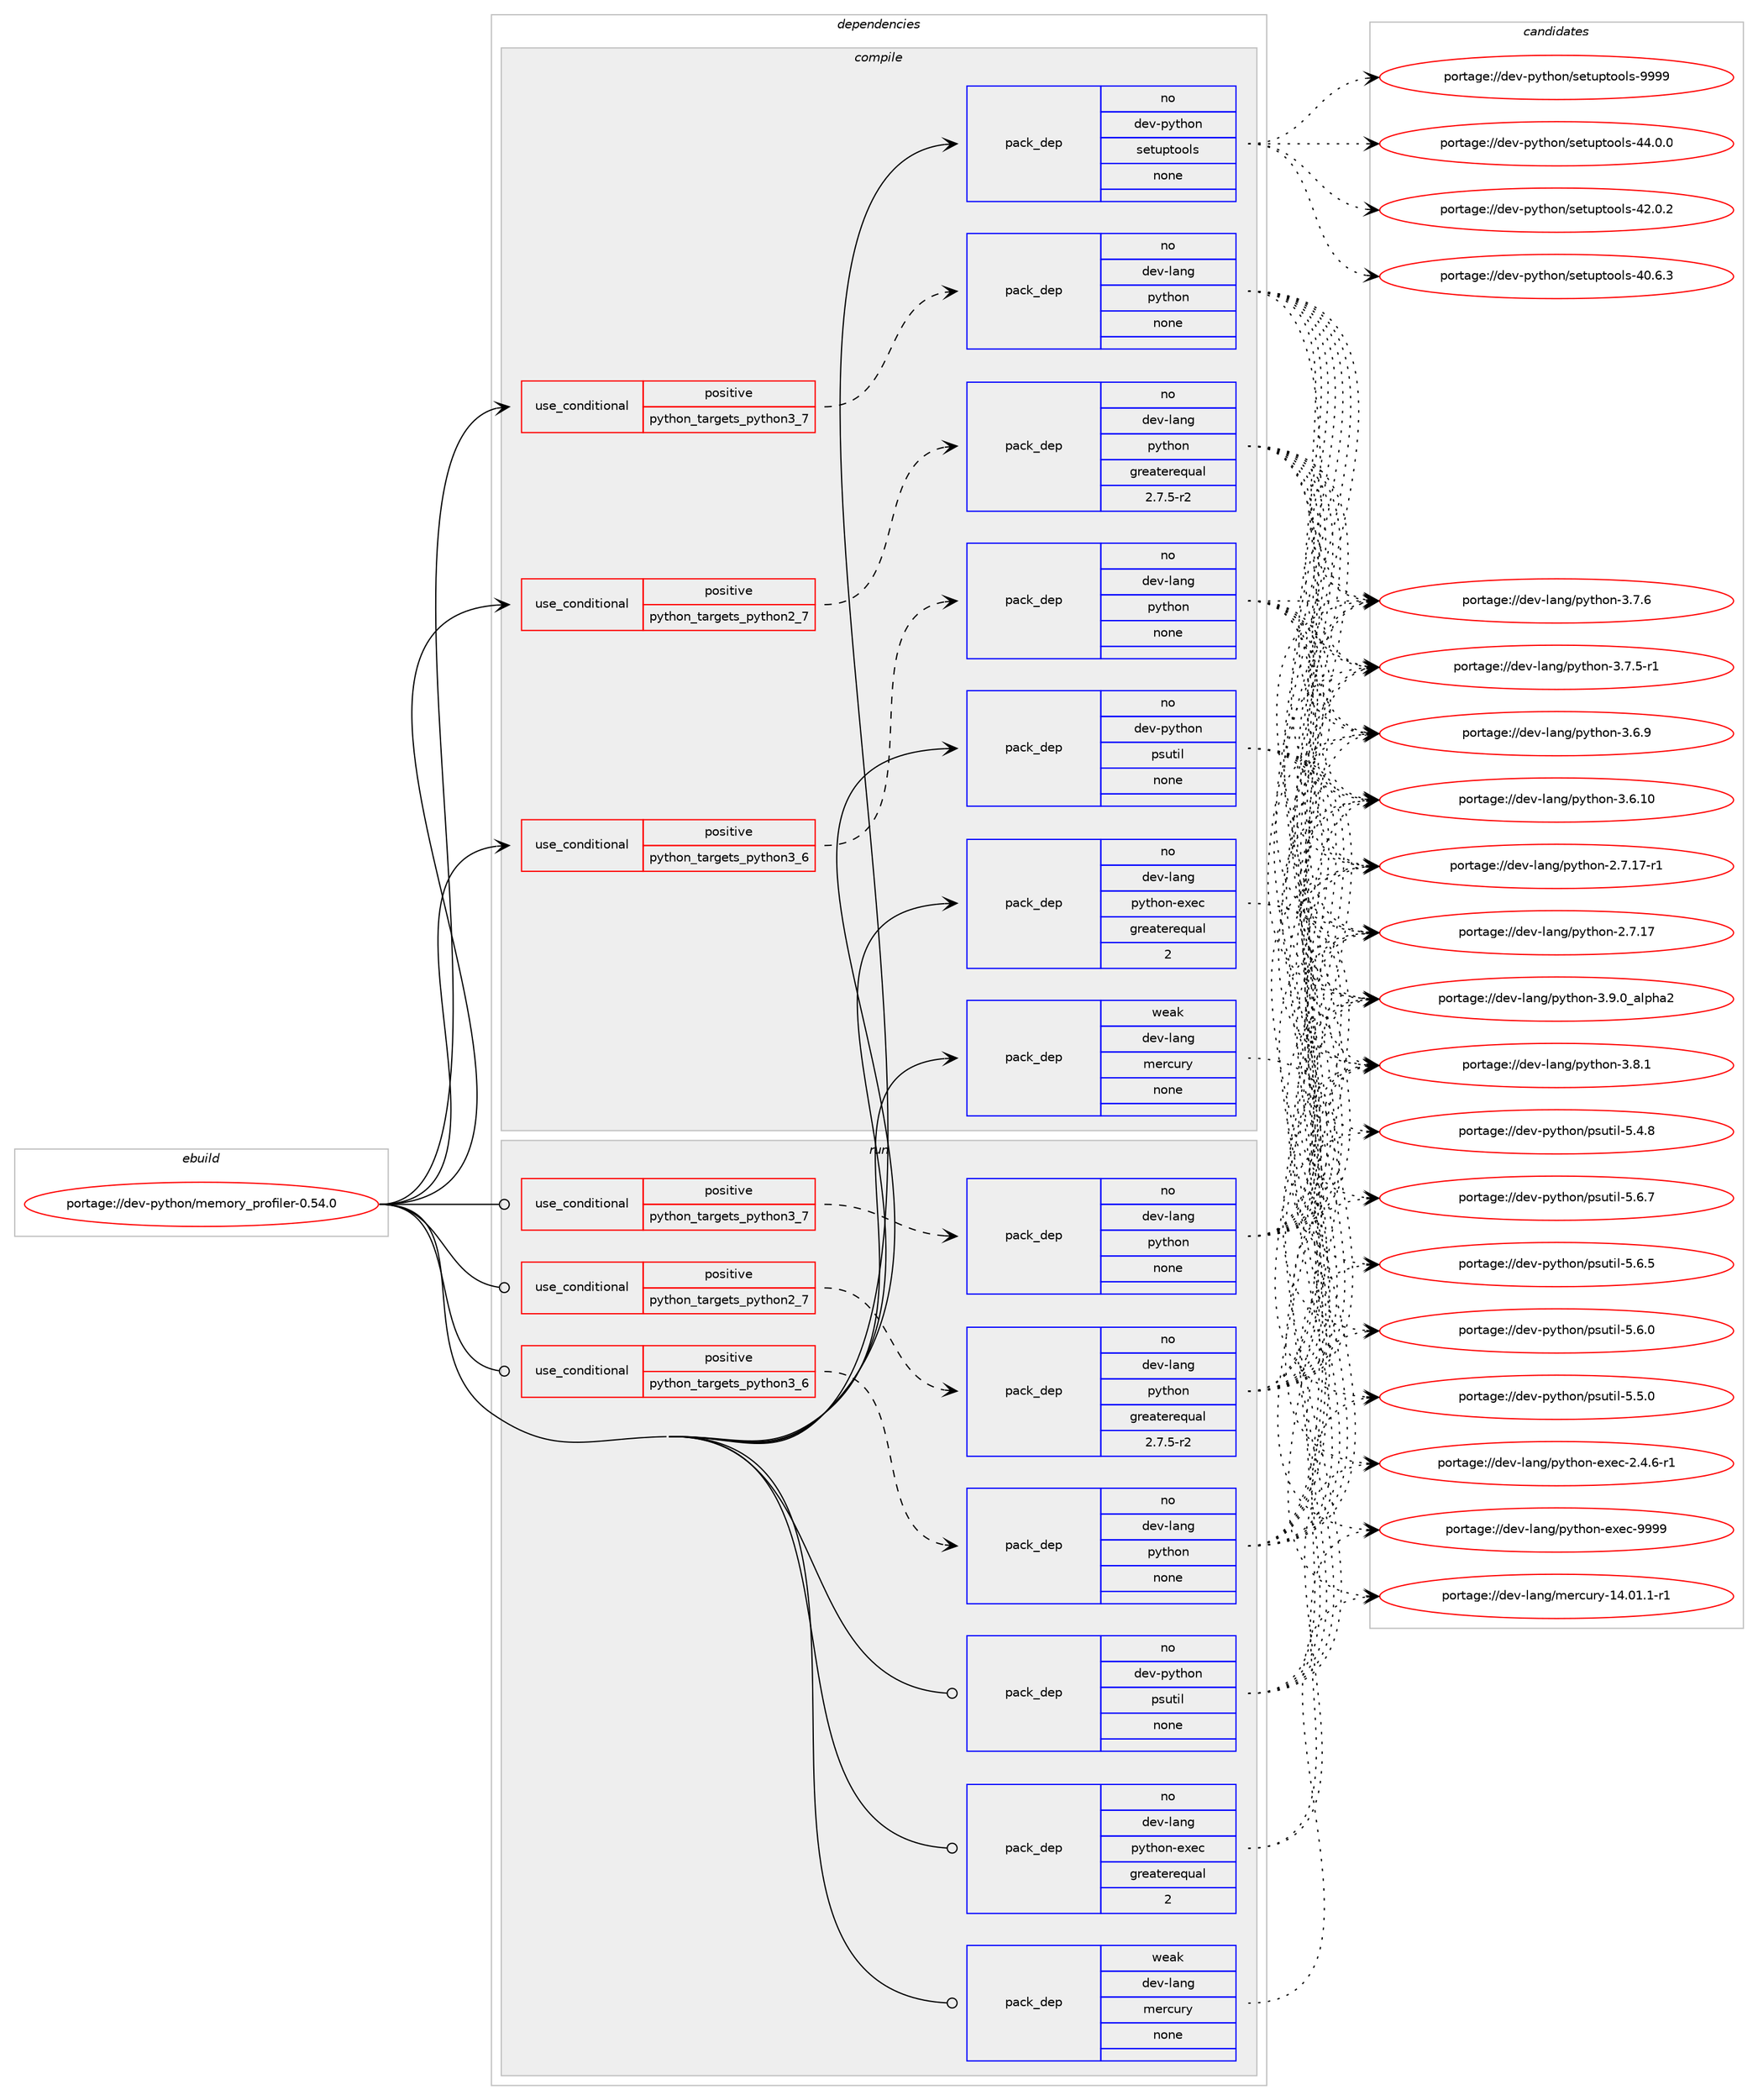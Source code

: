 digraph prolog {

# *************
# Graph options
# *************

newrank=true;
concentrate=true;
compound=true;
graph [rankdir=LR,fontname=Helvetica,fontsize=10,ranksep=1.5];#, ranksep=2.5, nodesep=0.2];
edge  [arrowhead=vee];
node  [fontname=Helvetica,fontsize=10];

# **********
# The ebuild
# **********

subgraph cluster_leftcol {
color=gray;
rank=same;
label=<<i>ebuild</i>>;
id [label="portage://dev-python/memory_profiler-0.54.0", color=red, width=4, href="../dev-python/memory_profiler-0.54.0.svg"];
}

# ****************
# The dependencies
# ****************

subgraph cluster_midcol {
color=gray;
label=<<i>dependencies</i>>;
subgraph cluster_compile {
fillcolor="#eeeeee";
style=filled;
label=<<i>compile</i>>;
subgraph cond113000 {
dependency450715 [label=<<TABLE BORDER="0" CELLBORDER="1" CELLSPACING="0" CELLPADDING="4"><TR><TD ROWSPAN="3" CELLPADDING="10">use_conditional</TD></TR><TR><TD>positive</TD></TR><TR><TD>python_targets_python2_7</TD></TR></TABLE>>, shape=none, color=red];
subgraph pack332735 {
dependency450716 [label=<<TABLE BORDER="0" CELLBORDER="1" CELLSPACING="0" CELLPADDING="4" WIDTH="220"><TR><TD ROWSPAN="6" CELLPADDING="30">pack_dep</TD></TR><TR><TD WIDTH="110">no</TD></TR><TR><TD>dev-lang</TD></TR><TR><TD>python</TD></TR><TR><TD>greaterequal</TD></TR><TR><TD>2.7.5-r2</TD></TR></TABLE>>, shape=none, color=blue];
}
dependency450715:e -> dependency450716:w [weight=20,style="dashed",arrowhead="vee"];
}
id:e -> dependency450715:w [weight=20,style="solid",arrowhead="vee"];
subgraph cond113001 {
dependency450717 [label=<<TABLE BORDER="0" CELLBORDER="1" CELLSPACING="0" CELLPADDING="4"><TR><TD ROWSPAN="3" CELLPADDING="10">use_conditional</TD></TR><TR><TD>positive</TD></TR><TR><TD>python_targets_python3_6</TD></TR></TABLE>>, shape=none, color=red];
subgraph pack332736 {
dependency450718 [label=<<TABLE BORDER="0" CELLBORDER="1" CELLSPACING="0" CELLPADDING="4" WIDTH="220"><TR><TD ROWSPAN="6" CELLPADDING="30">pack_dep</TD></TR><TR><TD WIDTH="110">no</TD></TR><TR><TD>dev-lang</TD></TR><TR><TD>python</TD></TR><TR><TD>none</TD></TR><TR><TD></TD></TR></TABLE>>, shape=none, color=blue];
}
dependency450717:e -> dependency450718:w [weight=20,style="dashed",arrowhead="vee"];
}
id:e -> dependency450717:w [weight=20,style="solid",arrowhead="vee"];
subgraph cond113002 {
dependency450719 [label=<<TABLE BORDER="0" CELLBORDER="1" CELLSPACING="0" CELLPADDING="4"><TR><TD ROWSPAN="3" CELLPADDING="10">use_conditional</TD></TR><TR><TD>positive</TD></TR><TR><TD>python_targets_python3_7</TD></TR></TABLE>>, shape=none, color=red];
subgraph pack332737 {
dependency450720 [label=<<TABLE BORDER="0" CELLBORDER="1" CELLSPACING="0" CELLPADDING="4" WIDTH="220"><TR><TD ROWSPAN="6" CELLPADDING="30">pack_dep</TD></TR><TR><TD WIDTH="110">no</TD></TR><TR><TD>dev-lang</TD></TR><TR><TD>python</TD></TR><TR><TD>none</TD></TR><TR><TD></TD></TR></TABLE>>, shape=none, color=blue];
}
dependency450719:e -> dependency450720:w [weight=20,style="dashed",arrowhead="vee"];
}
id:e -> dependency450719:w [weight=20,style="solid",arrowhead="vee"];
subgraph pack332738 {
dependency450721 [label=<<TABLE BORDER="0" CELLBORDER="1" CELLSPACING="0" CELLPADDING="4" WIDTH="220"><TR><TD ROWSPAN="6" CELLPADDING="30">pack_dep</TD></TR><TR><TD WIDTH="110">no</TD></TR><TR><TD>dev-lang</TD></TR><TR><TD>python-exec</TD></TR><TR><TD>greaterequal</TD></TR><TR><TD>2</TD></TR></TABLE>>, shape=none, color=blue];
}
id:e -> dependency450721:w [weight=20,style="solid",arrowhead="vee"];
subgraph pack332739 {
dependency450722 [label=<<TABLE BORDER="0" CELLBORDER="1" CELLSPACING="0" CELLPADDING="4" WIDTH="220"><TR><TD ROWSPAN="6" CELLPADDING="30">pack_dep</TD></TR><TR><TD WIDTH="110">no</TD></TR><TR><TD>dev-python</TD></TR><TR><TD>psutil</TD></TR><TR><TD>none</TD></TR><TR><TD></TD></TR></TABLE>>, shape=none, color=blue];
}
id:e -> dependency450722:w [weight=20,style="solid",arrowhead="vee"];
subgraph pack332740 {
dependency450723 [label=<<TABLE BORDER="0" CELLBORDER="1" CELLSPACING="0" CELLPADDING="4" WIDTH="220"><TR><TD ROWSPAN="6" CELLPADDING="30">pack_dep</TD></TR><TR><TD WIDTH="110">no</TD></TR><TR><TD>dev-python</TD></TR><TR><TD>setuptools</TD></TR><TR><TD>none</TD></TR><TR><TD></TD></TR></TABLE>>, shape=none, color=blue];
}
id:e -> dependency450723:w [weight=20,style="solid",arrowhead="vee"];
subgraph pack332741 {
dependency450724 [label=<<TABLE BORDER="0" CELLBORDER="1" CELLSPACING="0" CELLPADDING="4" WIDTH="220"><TR><TD ROWSPAN="6" CELLPADDING="30">pack_dep</TD></TR><TR><TD WIDTH="110">weak</TD></TR><TR><TD>dev-lang</TD></TR><TR><TD>mercury</TD></TR><TR><TD>none</TD></TR><TR><TD></TD></TR></TABLE>>, shape=none, color=blue];
}
id:e -> dependency450724:w [weight=20,style="solid",arrowhead="vee"];
}
subgraph cluster_compileandrun {
fillcolor="#eeeeee";
style=filled;
label=<<i>compile and run</i>>;
}
subgraph cluster_run {
fillcolor="#eeeeee";
style=filled;
label=<<i>run</i>>;
subgraph cond113003 {
dependency450725 [label=<<TABLE BORDER="0" CELLBORDER="1" CELLSPACING="0" CELLPADDING="4"><TR><TD ROWSPAN="3" CELLPADDING="10">use_conditional</TD></TR><TR><TD>positive</TD></TR><TR><TD>python_targets_python2_7</TD></TR></TABLE>>, shape=none, color=red];
subgraph pack332742 {
dependency450726 [label=<<TABLE BORDER="0" CELLBORDER="1" CELLSPACING="0" CELLPADDING="4" WIDTH="220"><TR><TD ROWSPAN="6" CELLPADDING="30">pack_dep</TD></TR><TR><TD WIDTH="110">no</TD></TR><TR><TD>dev-lang</TD></TR><TR><TD>python</TD></TR><TR><TD>greaterequal</TD></TR><TR><TD>2.7.5-r2</TD></TR></TABLE>>, shape=none, color=blue];
}
dependency450725:e -> dependency450726:w [weight=20,style="dashed",arrowhead="vee"];
}
id:e -> dependency450725:w [weight=20,style="solid",arrowhead="odot"];
subgraph cond113004 {
dependency450727 [label=<<TABLE BORDER="0" CELLBORDER="1" CELLSPACING="0" CELLPADDING="4"><TR><TD ROWSPAN="3" CELLPADDING="10">use_conditional</TD></TR><TR><TD>positive</TD></TR><TR><TD>python_targets_python3_6</TD></TR></TABLE>>, shape=none, color=red];
subgraph pack332743 {
dependency450728 [label=<<TABLE BORDER="0" CELLBORDER="1" CELLSPACING="0" CELLPADDING="4" WIDTH="220"><TR><TD ROWSPAN="6" CELLPADDING="30">pack_dep</TD></TR><TR><TD WIDTH="110">no</TD></TR><TR><TD>dev-lang</TD></TR><TR><TD>python</TD></TR><TR><TD>none</TD></TR><TR><TD></TD></TR></TABLE>>, shape=none, color=blue];
}
dependency450727:e -> dependency450728:w [weight=20,style="dashed",arrowhead="vee"];
}
id:e -> dependency450727:w [weight=20,style="solid",arrowhead="odot"];
subgraph cond113005 {
dependency450729 [label=<<TABLE BORDER="0" CELLBORDER="1" CELLSPACING="0" CELLPADDING="4"><TR><TD ROWSPAN="3" CELLPADDING="10">use_conditional</TD></TR><TR><TD>positive</TD></TR><TR><TD>python_targets_python3_7</TD></TR></TABLE>>, shape=none, color=red];
subgraph pack332744 {
dependency450730 [label=<<TABLE BORDER="0" CELLBORDER="1" CELLSPACING="0" CELLPADDING="4" WIDTH="220"><TR><TD ROWSPAN="6" CELLPADDING="30">pack_dep</TD></TR><TR><TD WIDTH="110">no</TD></TR><TR><TD>dev-lang</TD></TR><TR><TD>python</TD></TR><TR><TD>none</TD></TR><TR><TD></TD></TR></TABLE>>, shape=none, color=blue];
}
dependency450729:e -> dependency450730:w [weight=20,style="dashed",arrowhead="vee"];
}
id:e -> dependency450729:w [weight=20,style="solid",arrowhead="odot"];
subgraph pack332745 {
dependency450731 [label=<<TABLE BORDER="0" CELLBORDER="1" CELLSPACING="0" CELLPADDING="4" WIDTH="220"><TR><TD ROWSPAN="6" CELLPADDING="30">pack_dep</TD></TR><TR><TD WIDTH="110">no</TD></TR><TR><TD>dev-lang</TD></TR><TR><TD>python-exec</TD></TR><TR><TD>greaterequal</TD></TR><TR><TD>2</TD></TR></TABLE>>, shape=none, color=blue];
}
id:e -> dependency450731:w [weight=20,style="solid",arrowhead="odot"];
subgraph pack332746 {
dependency450732 [label=<<TABLE BORDER="0" CELLBORDER="1" CELLSPACING="0" CELLPADDING="4" WIDTH="220"><TR><TD ROWSPAN="6" CELLPADDING="30">pack_dep</TD></TR><TR><TD WIDTH="110">no</TD></TR><TR><TD>dev-python</TD></TR><TR><TD>psutil</TD></TR><TR><TD>none</TD></TR><TR><TD></TD></TR></TABLE>>, shape=none, color=blue];
}
id:e -> dependency450732:w [weight=20,style="solid",arrowhead="odot"];
subgraph pack332747 {
dependency450733 [label=<<TABLE BORDER="0" CELLBORDER="1" CELLSPACING="0" CELLPADDING="4" WIDTH="220"><TR><TD ROWSPAN="6" CELLPADDING="30">pack_dep</TD></TR><TR><TD WIDTH="110">weak</TD></TR><TR><TD>dev-lang</TD></TR><TR><TD>mercury</TD></TR><TR><TD>none</TD></TR><TR><TD></TD></TR></TABLE>>, shape=none, color=blue];
}
id:e -> dependency450733:w [weight=20,style="solid",arrowhead="odot"];
}
}

# **************
# The candidates
# **************

subgraph cluster_choices {
rank=same;
color=gray;
label=<<i>candidates</i>>;

subgraph choice332735 {
color=black;
nodesep=1;
choice10010111845108971101034711212111610411111045514657464895971081121049750 [label="portage://dev-lang/python-3.9.0_alpha2", color=red, width=4,href="../dev-lang/python-3.9.0_alpha2.svg"];
choice100101118451089711010347112121116104111110455146564649 [label="portage://dev-lang/python-3.8.1", color=red, width=4,href="../dev-lang/python-3.8.1.svg"];
choice100101118451089711010347112121116104111110455146554654 [label="portage://dev-lang/python-3.7.6", color=red, width=4,href="../dev-lang/python-3.7.6.svg"];
choice1001011184510897110103471121211161041111104551465546534511449 [label="portage://dev-lang/python-3.7.5-r1", color=red, width=4,href="../dev-lang/python-3.7.5-r1.svg"];
choice100101118451089711010347112121116104111110455146544657 [label="portage://dev-lang/python-3.6.9", color=red, width=4,href="../dev-lang/python-3.6.9.svg"];
choice10010111845108971101034711212111610411111045514654464948 [label="portage://dev-lang/python-3.6.10", color=red, width=4,href="../dev-lang/python-3.6.10.svg"];
choice100101118451089711010347112121116104111110455046554649554511449 [label="portage://dev-lang/python-2.7.17-r1", color=red, width=4,href="../dev-lang/python-2.7.17-r1.svg"];
choice10010111845108971101034711212111610411111045504655464955 [label="portage://dev-lang/python-2.7.17", color=red, width=4,href="../dev-lang/python-2.7.17.svg"];
dependency450716:e -> choice10010111845108971101034711212111610411111045514657464895971081121049750:w [style=dotted,weight="100"];
dependency450716:e -> choice100101118451089711010347112121116104111110455146564649:w [style=dotted,weight="100"];
dependency450716:e -> choice100101118451089711010347112121116104111110455146554654:w [style=dotted,weight="100"];
dependency450716:e -> choice1001011184510897110103471121211161041111104551465546534511449:w [style=dotted,weight="100"];
dependency450716:e -> choice100101118451089711010347112121116104111110455146544657:w [style=dotted,weight="100"];
dependency450716:e -> choice10010111845108971101034711212111610411111045514654464948:w [style=dotted,weight="100"];
dependency450716:e -> choice100101118451089711010347112121116104111110455046554649554511449:w [style=dotted,weight="100"];
dependency450716:e -> choice10010111845108971101034711212111610411111045504655464955:w [style=dotted,weight="100"];
}
subgraph choice332736 {
color=black;
nodesep=1;
choice10010111845108971101034711212111610411111045514657464895971081121049750 [label="portage://dev-lang/python-3.9.0_alpha2", color=red, width=4,href="../dev-lang/python-3.9.0_alpha2.svg"];
choice100101118451089711010347112121116104111110455146564649 [label="portage://dev-lang/python-3.8.1", color=red, width=4,href="../dev-lang/python-3.8.1.svg"];
choice100101118451089711010347112121116104111110455146554654 [label="portage://dev-lang/python-3.7.6", color=red, width=4,href="../dev-lang/python-3.7.6.svg"];
choice1001011184510897110103471121211161041111104551465546534511449 [label="portage://dev-lang/python-3.7.5-r1", color=red, width=4,href="../dev-lang/python-3.7.5-r1.svg"];
choice100101118451089711010347112121116104111110455146544657 [label="portage://dev-lang/python-3.6.9", color=red, width=4,href="../dev-lang/python-3.6.9.svg"];
choice10010111845108971101034711212111610411111045514654464948 [label="portage://dev-lang/python-3.6.10", color=red, width=4,href="../dev-lang/python-3.6.10.svg"];
choice100101118451089711010347112121116104111110455046554649554511449 [label="portage://dev-lang/python-2.7.17-r1", color=red, width=4,href="../dev-lang/python-2.7.17-r1.svg"];
choice10010111845108971101034711212111610411111045504655464955 [label="portage://dev-lang/python-2.7.17", color=red, width=4,href="../dev-lang/python-2.7.17.svg"];
dependency450718:e -> choice10010111845108971101034711212111610411111045514657464895971081121049750:w [style=dotted,weight="100"];
dependency450718:e -> choice100101118451089711010347112121116104111110455146564649:w [style=dotted,weight="100"];
dependency450718:e -> choice100101118451089711010347112121116104111110455146554654:w [style=dotted,weight="100"];
dependency450718:e -> choice1001011184510897110103471121211161041111104551465546534511449:w [style=dotted,weight="100"];
dependency450718:e -> choice100101118451089711010347112121116104111110455146544657:w [style=dotted,weight="100"];
dependency450718:e -> choice10010111845108971101034711212111610411111045514654464948:w [style=dotted,weight="100"];
dependency450718:e -> choice100101118451089711010347112121116104111110455046554649554511449:w [style=dotted,weight="100"];
dependency450718:e -> choice10010111845108971101034711212111610411111045504655464955:w [style=dotted,weight="100"];
}
subgraph choice332737 {
color=black;
nodesep=1;
choice10010111845108971101034711212111610411111045514657464895971081121049750 [label="portage://dev-lang/python-3.9.0_alpha2", color=red, width=4,href="../dev-lang/python-3.9.0_alpha2.svg"];
choice100101118451089711010347112121116104111110455146564649 [label="portage://dev-lang/python-3.8.1", color=red, width=4,href="../dev-lang/python-3.8.1.svg"];
choice100101118451089711010347112121116104111110455146554654 [label="portage://dev-lang/python-3.7.6", color=red, width=4,href="../dev-lang/python-3.7.6.svg"];
choice1001011184510897110103471121211161041111104551465546534511449 [label="portage://dev-lang/python-3.7.5-r1", color=red, width=4,href="../dev-lang/python-3.7.5-r1.svg"];
choice100101118451089711010347112121116104111110455146544657 [label="portage://dev-lang/python-3.6.9", color=red, width=4,href="../dev-lang/python-3.6.9.svg"];
choice10010111845108971101034711212111610411111045514654464948 [label="portage://dev-lang/python-3.6.10", color=red, width=4,href="../dev-lang/python-3.6.10.svg"];
choice100101118451089711010347112121116104111110455046554649554511449 [label="portage://dev-lang/python-2.7.17-r1", color=red, width=4,href="../dev-lang/python-2.7.17-r1.svg"];
choice10010111845108971101034711212111610411111045504655464955 [label="portage://dev-lang/python-2.7.17", color=red, width=4,href="../dev-lang/python-2.7.17.svg"];
dependency450720:e -> choice10010111845108971101034711212111610411111045514657464895971081121049750:w [style=dotted,weight="100"];
dependency450720:e -> choice100101118451089711010347112121116104111110455146564649:w [style=dotted,weight="100"];
dependency450720:e -> choice100101118451089711010347112121116104111110455146554654:w [style=dotted,weight="100"];
dependency450720:e -> choice1001011184510897110103471121211161041111104551465546534511449:w [style=dotted,weight="100"];
dependency450720:e -> choice100101118451089711010347112121116104111110455146544657:w [style=dotted,weight="100"];
dependency450720:e -> choice10010111845108971101034711212111610411111045514654464948:w [style=dotted,weight="100"];
dependency450720:e -> choice100101118451089711010347112121116104111110455046554649554511449:w [style=dotted,weight="100"];
dependency450720:e -> choice10010111845108971101034711212111610411111045504655464955:w [style=dotted,weight="100"];
}
subgraph choice332738 {
color=black;
nodesep=1;
choice10010111845108971101034711212111610411111045101120101994557575757 [label="portage://dev-lang/python-exec-9999", color=red, width=4,href="../dev-lang/python-exec-9999.svg"];
choice10010111845108971101034711212111610411111045101120101994550465246544511449 [label="portage://dev-lang/python-exec-2.4.6-r1", color=red, width=4,href="../dev-lang/python-exec-2.4.6-r1.svg"];
dependency450721:e -> choice10010111845108971101034711212111610411111045101120101994557575757:w [style=dotted,weight="100"];
dependency450721:e -> choice10010111845108971101034711212111610411111045101120101994550465246544511449:w [style=dotted,weight="100"];
}
subgraph choice332739 {
color=black;
nodesep=1;
choice1001011184511212111610411111047112115117116105108455346544655 [label="portage://dev-python/psutil-5.6.7", color=red, width=4,href="../dev-python/psutil-5.6.7.svg"];
choice1001011184511212111610411111047112115117116105108455346544653 [label="portage://dev-python/psutil-5.6.5", color=red, width=4,href="../dev-python/psutil-5.6.5.svg"];
choice1001011184511212111610411111047112115117116105108455346544648 [label="portage://dev-python/psutil-5.6.0", color=red, width=4,href="../dev-python/psutil-5.6.0.svg"];
choice1001011184511212111610411111047112115117116105108455346534648 [label="portage://dev-python/psutil-5.5.0", color=red, width=4,href="../dev-python/psutil-5.5.0.svg"];
choice1001011184511212111610411111047112115117116105108455346524656 [label="portage://dev-python/psutil-5.4.8", color=red, width=4,href="../dev-python/psutil-5.4.8.svg"];
dependency450722:e -> choice1001011184511212111610411111047112115117116105108455346544655:w [style=dotted,weight="100"];
dependency450722:e -> choice1001011184511212111610411111047112115117116105108455346544653:w [style=dotted,weight="100"];
dependency450722:e -> choice1001011184511212111610411111047112115117116105108455346544648:w [style=dotted,weight="100"];
dependency450722:e -> choice1001011184511212111610411111047112115117116105108455346534648:w [style=dotted,weight="100"];
dependency450722:e -> choice1001011184511212111610411111047112115117116105108455346524656:w [style=dotted,weight="100"];
}
subgraph choice332740 {
color=black;
nodesep=1;
choice10010111845112121116104111110471151011161171121161111111081154557575757 [label="portage://dev-python/setuptools-9999", color=red, width=4,href="../dev-python/setuptools-9999.svg"];
choice100101118451121211161041111104711510111611711211611111110811545525246484648 [label="portage://dev-python/setuptools-44.0.0", color=red, width=4,href="../dev-python/setuptools-44.0.0.svg"];
choice100101118451121211161041111104711510111611711211611111110811545525046484650 [label="portage://dev-python/setuptools-42.0.2", color=red, width=4,href="../dev-python/setuptools-42.0.2.svg"];
choice100101118451121211161041111104711510111611711211611111110811545524846544651 [label="portage://dev-python/setuptools-40.6.3", color=red, width=4,href="../dev-python/setuptools-40.6.3.svg"];
dependency450723:e -> choice10010111845112121116104111110471151011161171121161111111081154557575757:w [style=dotted,weight="100"];
dependency450723:e -> choice100101118451121211161041111104711510111611711211611111110811545525246484648:w [style=dotted,weight="100"];
dependency450723:e -> choice100101118451121211161041111104711510111611711211611111110811545525046484650:w [style=dotted,weight="100"];
dependency450723:e -> choice100101118451121211161041111104711510111611711211611111110811545524846544651:w [style=dotted,weight="100"];
}
subgraph choice332741 {
color=black;
nodesep=1;
choice1001011184510897110103471091011149911711412145495246484946494511449 [label="portage://dev-lang/mercury-14.01.1-r1", color=red, width=4,href="../dev-lang/mercury-14.01.1-r1.svg"];
dependency450724:e -> choice1001011184510897110103471091011149911711412145495246484946494511449:w [style=dotted,weight="100"];
}
subgraph choice332742 {
color=black;
nodesep=1;
choice10010111845108971101034711212111610411111045514657464895971081121049750 [label="portage://dev-lang/python-3.9.0_alpha2", color=red, width=4,href="../dev-lang/python-3.9.0_alpha2.svg"];
choice100101118451089711010347112121116104111110455146564649 [label="portage://dev-lang/python-3.8.1", color=red, width=4,href="../dev-lang/python-3.8.1.svg"];
choice100101118451089711010347112121116104111110455146554654 [label="portage://dev-lang/python-3.7.6", color=red, width=4,href="../dev-lang/python-3.7.6.svg"];
choice1001011184510897110103471121211161041111104551465546534511449 [label="portage://dev-lang/python-3.7.5-r1", color=red, width=4,href="../dev-lang/python-3.7.5-r1.svg"];
choice100101118451089711010347112121116104111110455146544657 [label="portage://dev-lang/python-3.6.9", color=red, width=4,href="../dev-lang/python-3.6.9.svg"];
choice10010111845108971101034711212111610411111045514654464948 [label="portage://dev-lang/python-3.6.10", color=red, width=4,href="../dev-lang/python-3.6.10.svg"];
choice100101118451089711010347112121116104111110455046554649554511449 [label="portage://dev-lang/python-2.7.17-r1", color=red, width=4,href="../dev-lang/python-2.7.17-r1.svg"];
choice10010111845108971101034711212111610411111045504655464955 [label="portage://dev-lang/python-2.7.17", color=red, width=4,href="../dev-lang/python-2.7.17.svg"];
dependency450726:e -> choice10010111845108971101034711212111610411111045514657464895971081121049750:w [style=dotted,weight="100"];
dependency450726:e -> choice100101118451089711010347112121116104111110455146564649:w [style=dotted,weight="100"];
dependency450726:e -> choice100101118451089711010347112121116104111110455146554654:w [style=dotted,weight="100"];
dependency450726:e -> choice1001011184510897110103471121211161041111104551465546534511449:w [style=dotted,weight="100"];
dependency450726:e -> choice100101118451089711010347112121116104111110455146544657:w [style=dotted,weight="100"];
dependency450726:e -> choice10010111845108971101034711212111610411111045514654464948:w [style=dotted,weight="100"];
dependency450726:e -> choice100101118451089711010347112121116104111110455046554649554511449:w [style=dotted,weight="100"];
dependency450726:e -> choice10010111845108971101034711212111610411111045504655464955:w [style=dotted,weight="100"];
}
subgraph choice332743 {
color=black;
nodesep=1;
choice10010111845108971101034711212111610411111045514657464895971081121049750 [label="portage://dev-lang/python-3.9.0_alpha2", color=red, width=4,href="../dev-lang/python-3.9.0_alpha2.svg"];
choice100101118451089711010347112121116104111110455146564649 [label="portage://dev-lang/python-3.8.1", color=red, width=4,href="../dev-lang/python-3.8.1.svg"];
choice100101118451089711010347112121116104111110455146554654 [label="portage://dev-lang/python-3.7.6", color=red, width=4,href="../dev-lang/python-3.7.6.svg"];
choice1001011184510897110103471121211161041111104551465546534511449 [label="portage://dev-lang/python-3.7.5-r1", color=red, width=4,href="../dev-lang/python-3.7.5-r1.svg"];
choice100101118451089711010347112121116104111110455146544657 [label="portage://dev-lang/python-3.6.9", color=red, width=4,href="../dev-lang/python-3.6.9.svg"];
choice10010111845108971101034711212111610411111045514654464948 [label="portage://dev-lang/python-3.6.10", color=red, width=4,href="../dev-lang/python-3.6.10.svg"];
choice100101118451089711010347112121116104111110455046554649554511449 [label="portage://dev-lang/python-2.7.17-r1", color=red, width=4,href="../dev-lang/python-2.7.17-r1.svg"];
choice10010111845108971101034711212111610411111045504655464955 [label="portage://dev-lang/python-2.7.17", color=red, width=4,href="../dev-lang/python-2.7.17.svg"];
dependency450728:e -> choice10010111845108971101034711212111610411111045514657464895971081121049750:w [style=dotted,weight="100"];
dependency450728:e -> choice100101118451089711010347112121116104111110455146564649:w [style=dotted,weight="100"];
dependency450728:e -> choice100101118451089711010347112121116104111110455146554654:w [style=dotted,weight="100"];
dependency450728:e -> choice1001011184510897110103471121211161041111104551465546534511449:w [style=dotted,weight="100"];
dependency450728:e -> choice100101118451089711010347112121116104111110455146544657:w [style=dotted,weight="100"];
dependency450728:e -> choice10010111845108971101034711212111610411111045514654464948:w [style=dotted,weight="100"];
dependency450728:e -> choice100101118451089711010347112121116104111110455046554649554511449:w [style=dotted,weight="100"];
dependency450728:e -> choice10010111845108971101034711212111610411111045504655464955:w [style=dotted,weight="100"];
}
subgraph choice332744 {
color=black;
nodesep=1;
choice10010111845108971101034711212111610411111045514657464895971081121049750 [label="portage://dev-lang/python-3.9.0_alpha2", color=red, width=4,href="../dev-lang/python-3.9.0_alpha2.svg"];
choice100101118451089711010347112121116104111110455146564649 [label="portage://dev-lang/python-3.8.1", color=red, width=4,href="../dev-lang/python-3.8.1.svg"];
choice100101118451089711010347112121116104111110455146554654 [label="portage://dev-lang/python-3.7.6", color=red, width=4,href="../dev-lang/python-3.7.6.svg"];
choice1001011184510897110103471121211161041111104551465546534511449 [label="portage://dev-lang/python-3.7.5-r1", color=red, width=4,href="../dev-lang/python-3.7.5-r1.svg"];
choice100101118451089711010347112121116104111110455146544657 [label="portage://dev-lang/python-3.6.9", color=red, width=4,href="../dev-lang/python-3.6.9.svg"];
choice10010111845108971101034711212111610411111045514654464948 [label="portage://dev-lang/python-3.6.10", color=red, width=4,href="../dev-lang/python-3.6.10.svg"];
choice100101118451089711010347112121116104111110455046554649554511449 [label="portage://dev-lang/python-2.7.17-r1", color=red, width=4,href="../dev-lang/python-2.7.17-r1.svg"];
choice10010111845108971101034711212111610411111045504655464955 [label="portage://dev-lang/python-2.7.17", color=red, width=4,href="../dev-lang/python-2.7.17.svg"];
dependency450730:e -> choice10010111845108971101034711212111610411111045514657464895971081121049750:w [style=dotted,weight="100"];
dependency450730:e -> choice100101118451089711010347112121116104111110455146564649:w [style=dotted,weight="100"];
dependency450730:e -> choice100101118451089711010347112121116104111110455146554654:w [style=dotted,weight="100"];
dependency450730:e -> choice1001011184510897110103471121211161041111104551465546534511449:w [style=dotted,weight="100"];
dependency450730:e -> choice100101118451089711010347112121116104111110455146544657:w [style=dotted,weight="100"];
dependency450730:e -> choice10010111845108971101034711212111610411111045514654464948:w [style=dotted,weight="100"];
dependency450730:e -> choice100101118451089711010347112121116104111110455046554649554511449:w [style=dotted,weight="100"];
dependency450730:e -> choice10010111845108971101034711212111610411111045504655464955:w [style=dotted,weight="100"];
}
subgraph choice332745 {
color=black;
nodesep=1;
choice10010111845108971101034711212111610411111045101120101994557575757 [label="portage://dev-lang/python-exec-9999", color=red, width=4,href="../dev-lang/python-exec-9999.svg"];
choice10010111845108971101034711212111610411111045101120101994550465246544511449 [label="portage://dev-lang/python-exec-2.4.6-r1", color=red, width=4,href="../dev-lang/python-exec-2.4.6-r1.svg"];
dependency450731:e -> choice10010111845108971101034711212111610411111045101120101994557575757:w [style=dotted,weight="100"];
dependency450731:e -> choice10010111845108971101034711212111610411111045101120101994550465246544511449:w [style=dotted,weight="100"];
}
subgraph choice332746 {
color=black;
nodesep=1;
choice1001011184511212111610411111047112115117116105108455346544655 [label="portage://dev-python/psutil-5.6.7", color=red, width=4,href="../dev-python/psutil-5.6.7.svg"];
choice1001011184511212111610411111047112115117116105108455346544653 [label="portage://dev-python/psutil-5.6.5", color=red, width=4,href="../dev-python/psutil-5.6.5.svg"];
choice1001011184511212111610411111047112115117116105108455346544648 [label="portage://dev-python/psutil-5.6.0", color=red, width=4,href="../dev-python/psutil-5.6.0.svg"];
choice1001011184511212111610411111047112115117116105108455346534648 [label="portage://dev-python/psutil-5.5.0", color=red, width=4,href="../dev-python/psutil-5.5.0.svg"];
choice1001011184511212111610411111047112115117116105108455346524656 [label="portage://dev-python/psutil-5.4.8", color=red, width=4,href="../dev-python/psutil-5.4.8.svg"];
dependency450732:e -> choice1001011184511212111610411111047112115117116105108455346544655:w [style=dotted,weight="100"];
dependency450732:e -> choice1001011184511212111610411111047112115117116105108455346544653:w [style=dotted,weight="100"];
dependency450732:e -> choice1001011184511212111610411111047112115117116105108455346544648:w [style=dotted,weight="100"];
dependency450732:e -> choice1001011184511212111610411111047112115117116105108455346534648:w [style=dotted,weight="100"];
dependency450732:e -> choice1001011184511212111610411111047112115117116105108455346524656:w [style=dotted,weight="100"];
}
subgraph choice332747 {
color=black;
nodesep=1;
choice1001011184510897110103471091011149911711412145495246484946494511449 [label="portage://dev-lang/mercury-14.01.1-r1", color=red, width=4,href="../dev-lang/mercury-14.01.1-r1.svg"];
dependency450733:e -> choice1001011184510897110103471091011149911711412145495246484946494511449:w [style=dotted,weight="100"];
}
}

}
